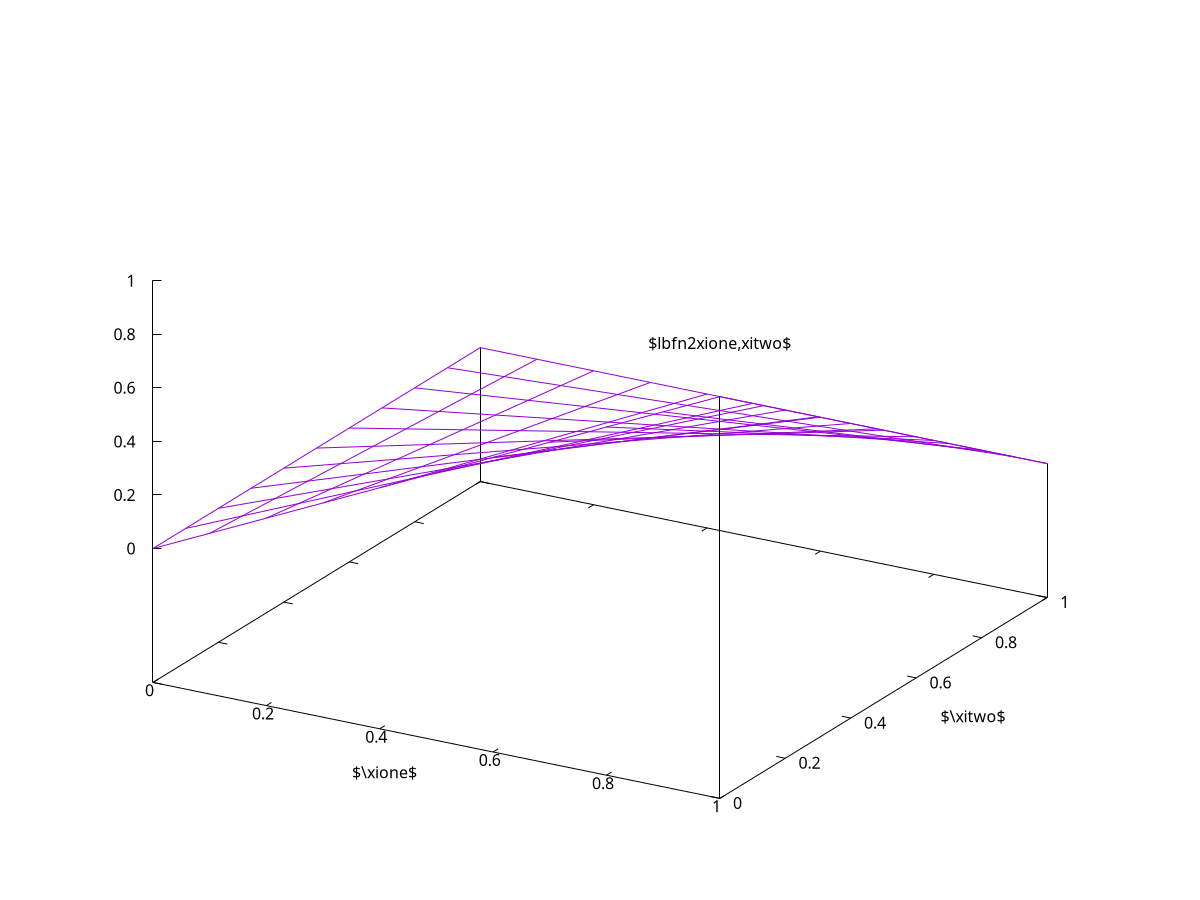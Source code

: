 #set title "Bilinear Lagrange basis functions"
set nokey
set samples 21
set isosample 11
set xlabel "$\\xione$"
set ylabel "$\\xitwo$"
set label 2 "$\\lbfn{2}{\\xione,\\xitwo}$" at 1.00, 0.00, 1.20 centre
#set xtics  0.00,0.25,1
#set ytics -0.25,0.25,1
psi2(x,y)=x*(1.0-y)
set xrange [0:1]
set yrange [0:1]
set zrange [0:1]
splot psi2(x,y)
 
